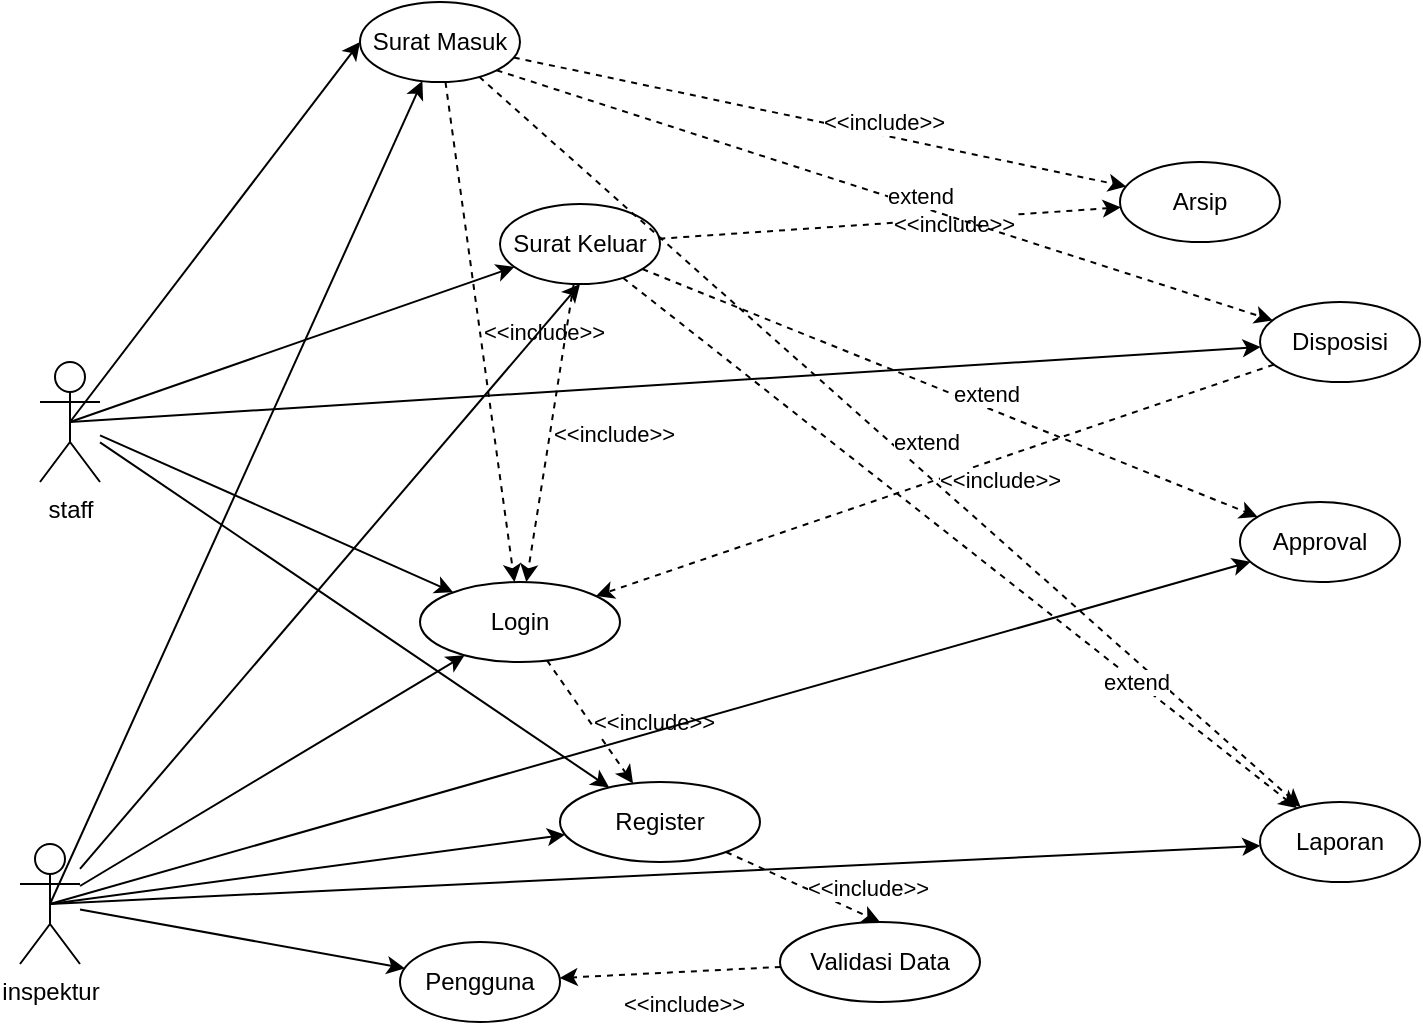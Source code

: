 <mxfile version="21.1.6" type="github">
  <diagram name="Page-1" id="hyMsCgIPcJeNSZvqZAOg">
    <mxGraphModel dx="733" dy="403" grid="1" gridSize="10" guides="1" tooltips="1" connect="1" arrows="1" fold="1" page="1" pageScale="1" pageWidth="850" pageHeight="1100" math="0" shadow="0">
      <root>
        <mxCell id="0" />
        <mxCell id="1" parent="0" />
        <mxCell id="cplB73M7RJZwCSe0u48R-4" style="rounded=0;orthogonalLoop=1;jettySize=auto;html=1;exitX=0.5;exitY=0.5;exitDx=0;exitDy=0;exitPerimeter=0;entryX=0;entryY=0.5;entryDx=0;entryDy=0;" edge="1" parent="1" source="cplB73M7RJZwCSe0u48R-1" target="cplB73M7RJZwCSe0u48R-3">
          <mxGeometry relative="1" as="geometry" />
        </mxCell>
        <mxCell id="cplB73M7RJZwCSe0u48R-16" style="rounded=0;orthogonalLoop=1;jettySize=auto;html=1;" edge="1" parent="1" source="cplB73M7RJZwCSe0u48R-1" target="cplB73M7RJZwCSe0u48R-7">
          <mxGeometry relative="1" as="geometry" />
        </mxCell>
        <mxCell id="cplB73M7RJZwCSe0u48R-19" style="rounded=0;orthogonalLoop=1;jettySize=auto;html=1;" edge="1" parent="1" source="cplB73M7RJZwCSe0u48R-1" target="cplB73M7RJZwCSe0u48R-8">
          <mxGeometry relative="1" as="geometry" />
        </mxCell>
        <mxCell id="cplB73M7RJZwCSe0u48R-1" value="staff" style="shape=umlActor;verticalLabelPosition=bottom;verticalAlign=top;html=1;outlineConnect=0;" vertex="1" parent="1">
          <mxGeometry x="90" y="200" width="30" height="60" as="geometry" />
        </mxCell>
        <mxCell id="cplB73M7RJZwCSe0u48R-3" value="Surat Masuk" style="ellipse;whiteSpace=wrap;html=1;" vertex="1" parent="1">
          <mxGeometry x="250" y="20" width="80" height="40" as="geometry" />
        </mxCell>
        <mxCell id="cplB73M7RJZwCSe0u48R-17" style="rounded=0;orthogonalLoop=1;jettySize=auto;html=1;" edge="1" parent="1" source="cplB73M7RJZwCSe0u48R-5" target="cplB73M7RJZwCSe0u48R-7">
          <mxGeometry relative="1" as="geometry" />
        </mxCell>
        <mxCell id="cplB73M7RJZwCSe0u48R-5" value="inspektur" style="shape=umlActor;verticalLabelPosition=bottom;verticalAlign=top;html=1;outlineConnect=0;" vertex="1" parent="1">
          <mxGeometry x="80" y="441" width="30" height="60" as="geometry" />
        </mxCell>
        <mxCell id="cplB73M7RJZwCSe0u48R-7" value="Login" style="ellipse;whiteSpace=wrap;html=1;" vertex="1" parent="1">
          <mxGeometry x="280" y="310" width="100" height="40" as="geometry" />
        </mxCell>
        <mxCell id="cplB73M7RJZwCSe0u48R-8" value="Register" style="ellipse;whiteSpace=wrap;html=1;" vertex="1" parent="1">
          <mxGeometry x="350" y="410" width="100" height="40" as="geometry" />
        </mxCell>
        <mxCell id="cplB73M7RJZwCSe0u48R-9" value="Validasi Data" style="ellipse;whiteSpace=wrap;html=1;" vertex="1" parent="1">
          <mxGeometry x="460" y="480" width="100" height="40" as="geometry" />
        </mxCell>
        <mxCell id="cplB73M7RJZwCSe0u48R-14" value="&amp;lt;&amp;lt;include&amp;gt;&amp;gt;" style="endArrow=classic;html=1;rounded=0;dashed=1;align=left;" edge="1" parent="1" source="cplB73M7RJZwCSe0u48R-7" target="cplB73M7RJZwCSe0u48R-8">
          <mxGeometry width="50" height="50" relative="1" as="geometry">
            <mxPoint x="430" y="510" as="sourcePoint" />
            <mxPoint x="480" y="460" as="targetPoint" />
          </mxGeometry>
        </mxCell>
        <mxCell id="cplB73M7RJZwCSe0u48R-15" value="&amp;lt;&amp;lt;include&amp;gt;&amp;gt;" style="endArrow=classic;html=1;rounded=0;dashed=1;align=left;entryX=0.5;entryY=0;entryDx=0;entryDy=0;" edge="1" parent="1" source="cplB73M7RJZwCSe0u48R-8" target="cplB73M7RJZwCSe0u48R-9">
          <mxGeometry width="50" height="50" relative="1" as="geometry">
            <mxPoint x="340" y="511" as="sourcePoint" />
            <mxPoint x="340" y="550" as="targetPoint" />
          </mxGeometry>
        </mxCell>
        <mxCell id="cplB73M7RJZwCSe0u48R-20" style="rounded=0;orthogonalLoop=1;jettySize=auto;html=1;exitX=0.5;exitY=0.5;exitDx=0;exitDy=0;exitPerimeter=0;" edge="1" parent="1" source="cplB73M7RJZwCSe0u48R-5" target="cplB73M7RJZwCSe0u48R-8">
          <mxGeometry relative="1" as="geometry">
            <mxPoint x="180" y="760" as="sourcePoint" />
            <mxPoint x="322" y="510" as="targetPoint" />
          </mxGeometry>
        </mxCell>
        <mxCell id="cplB73M7RJZwCSe0u48R-23" value="Surat Keluar" style="ellipse;whiteSpace=wrap;html=1;" vertex="1" parent="1">
          <mxGeometry x="320" y="121" width="80" height="40" as="geometry" />
        </mxCell>
        <mxCell id="cplB73M7RJZwCSe0u48R-24" style="rounded=0;orthogonalLoop=1;jettySize=auto;html=1;exitX=0.5;exitY=0.5;exitDx=0;exitDy=0;exitPerimeter=0;" edge="1" parent="1" source="cplB73M7RJZwCSe0u48R-1" target="cplB73M7RJZwCSe0u48R-23">
          <mxGeometry relative="1" as="geometry">
            <mxPoint x="500" y="350" as="sourcePoint" />
            <mxPoint x="685" y="190" as="targetPoint" />
          </mxGeometry>
        </mxCell>
        <mxCell id="cplB73M7RJZwCSe0u48R-25" value="Disposisi" style="ellipse;whiteSpace=wrap;html=1;" vertex="1" parent="1">
          <mxGeometry x="700" y="170" width="80" height="40" as="geometry" />
        </mxCell>
        <mxCell id="cplB73M7RJZwCSe0u48R-26" value="Arsip" style="ellipse;whiteSpace=wrap;html=1;" vertex="1" parent="1">
          <mxGeometry x="630" y="100" width="80" height="40" as="geometry" />
        </mxCell>
        <mxCell id="cplB73M7RJZwCSe0u48R-27" style="rounded=0;orthogonalLoop=1;jettySize=auto;html=1;exitX=0.5;exitY=0.5;exitDx=0;exitDy=0;exitPerimeter=0;" edge="1" parent="1" source="cplB73M7RJZwCSe0u48R-1" target="cplB73M7RJZwCSe0u48R-25">
          <mxGeometry relative="1" as="geometry">
            <mxPoint x="510" y="242" as="sourcePoint" />
            <mxPoint x="689" y="200" as="targetPoint" />
          </mxGeometry>
        </mxCell>
        <mxCell id="cplB73M7RJZwCSe0u48R-28" value="&amp;lt;&amp;lt;include&amp;gt;&amp;gt;" style="endArrow=classic;html=1;rounded=0;dashed=1;align=left;" edge="1" parent="1" source="cplB73M7RJZwCSe0u48R-3" target="cplB73M7RJZwCSe0u48R-26">
          <mxGeometry width="50" height="50" relative="1" as="geometry">
            <mxPoint x="471" y="511" as="sourcePoint" />
            <mxPoint x="471" y="550" as="targetPoint" />
          </mxGeometry>
        </mxCell>
        <mxCell id="cplB73M7RJZwCSe0u48R-29" value="&amp;lt;&amp;lt;include&amp;gt;&amp;gt;" style="endArrow=classic;html=1;rounded=0;dashed=1;align=left;" edge="1" parent="1" source="cplB73M7RJZwCSe0u48R-23" target="cplB73M7RJZwCSe0u48R-26">
          <mxGeometry width="50" height="50" relative="1" as="geometry">
            <mxPoint x="375" y="154" as="sourcePoint" />
            <mxPoint x="515" y="194" as="targetPoint" />
          </mxGeometry>
        </mxCell>
        <mxCell id="cplB73M7RJZwCSe0u48R-30" value="&amp;lt;&amp;lt;include&amp;gt;&amp;gt;" style="endArrow=classic;html=1;rounded=0;dashed=1;align=left;" edge="1" parent="1" source="cplB73M7RJZwCSe0u48R-3" target="cplB73M7RJZwCSe0u48R-7">
          <mxGeometry width="50" height="50" relative="1" as="geometry">
            <mxPoint x="486" y="119" as="sourcePoint" />
            <mxPoint x="645" y="161" as="targetPoint" />
          </mxGeometry>
        </mxCell>
        <mxCell id="cplB73M7RJZwCSe0u48R-31" value="&amp;lt;&amp;lt;include&amp;gt;&amp;gt;" style="endArrow=classic;html=1;rounded=0;dashed=1;align=left;" edge="1" parent="1" source="cplB73M7RJZwCSe0u48R-23" target="cplB73M7RJZwCSe0u48R-7">
          <mxGeometry width="50" height="50" relative="1" as="geometry">
            <mxPoint x="445" y="90" as="sourcePoint" />
            <mxPoint x="345" y="471" as="targetPoint" />
          </mxGeometry>
        </mxCell>
        <mxCell id="cplB73M7RJZwCSe0u48R-33" value="&amp;lt;&amp;lt;include&amp;gt;&amp;gt;" style="endArrow=classic;html=1;rounded=0;dashed=1;align=left;" edge="1" parent="1" source="cplB73M7RJZwCSe0u48R-25" target="cplB73M7RJZwCSe0u48R-7">
          <mxGeometry width="50" height="50" relative="1" as="geometry">
            <mxPoint x="577" y="171" as="sourcePoint" />
            <mxPoint x="479" y="471" as="targetPoint" />
          </mxGeometry>
        </mxCell>
        <mxCell id="cplB73M7RJZwCSe0u48R-34" value="Pengguna" style="ellipse;whiteSpace=wrap;html=1;" vertex="1" parent="1">
          <mxGeometry x="270" y="490" width="80" height="40" as="geometry" />
        </mxCell>
        <mxCell id="cplB73M7RJZwCSe0u48R-35" value="Laporan" style="ellipse;whiteSpace=wrap;html=1;" vertex="1" parent="1">
          <mxGeometry x="700" y="420" width="80" height="40" as="geometry" />
        </mxCell>
        <mxCell id="cplB73M7RJZwCSe0u48R-36" value="Approval" style="ellipse;whiteSpace=wrap;html=1;" vertex="1" parent="1">
          <mxGeometry x="690" y="270" width="80" height="40" as="geometry" />
        </mxCell>
        <mxCell id="cplB73M7RJZwCSe0u48R-37" style="rounded=0;orthogonalLoop=1;jettySize=auto;html=1;exitX=0.5;exitY=0.5;exitDx=0;exitDy=0;exitPerimeter=0;" edge="1" parent="1" source="cplB73M7RJZwCSe0u48R-5" target="cplB73M7RJZwCSe0u48R-35">
          <mxGeometry relative="1" as="geometry">
            <mxPoint x="130" y="549" as="sourcePoint" />
            <mxPoint x="322" y="345" as="targetPoint" />
          </mxGeometry>
        </mxCell>
        <mxCell id="cplB73M7RJZwCSe0u48R-38" style="rounded=0;orthogonalLoop=1;jettySize=auto;html=1;" edge="1" parent="1" source="cplB73M7RJZwCSe0u48R-5" target="cplB73M7RJZwCSe0u48R-34">
          <mxGeometry relative="1" as="geometry">
            <mxPoint x="140" y="559" as="sourcePoint" />
            <mxPoint x="332" y="355" as="targetPoint" />
          </mxGeometry>
        </mxCell>
        <mxCell id="cplB73M7RJZwCSe0u48R-39" style="rounded=0;orthogonalLoop=1;jettySize=auto;html=1;entryX=0.5;entryY=1;entryDx=0;entryDy=0;" edge="1" parent="1" source="cplB73M7RJZwCSe0u48R-5" target="cplB73M7RJZwCSe0u48R-23">
          <mxGeometry relative="1" as="geometry">
            <mxPoint x="150" y="569" as="sourcePoint" />
            <mxPoint x="342" y="365" as="targetPoint" />
          </mxGeometry>
        </mxCell>
        <mxCell id="cplB73M7RJZwCSe0u48R-40" style="rounded=0;orthogonalLoop=1;jettySize=auto;html=1;exitX=0.5;exitY=0.5;exitDx=0;exitDy=0;exitPerimeter=0;" edge="1" parent="1" source="cplB73M7RJZwCSe0u48R-5" target="cplB73M7RJZwCSe0u48R-3">
          <mxGeometry relative="1" as="geometry">
            <mxPoint x="160" y="579" as="sourcePoint" />
            <mxPoint x="352" y="375" as="targetPoint" />
          </mxGeometry>
        </mxCell>
        <mxCell id="cplB73M7RJZwCSe0u48R-41" style="rounded=0;orthogonalLoop=1;jettySize=auto;html=1;exitX=0.5;exitY=0.5;exitDx=0;exitDy=0;exitPerimeter=0;" edge="1" parent="1" source="cplB73M7RJZwCSe0u48R-5" target="cplB73M7RJZwCSe0u48R-36">
          <mxGeometry relative="1" as="geometry">
            <mxPoint x="222" y="744" as="sourcePoint" />
            <mxPoint x="656" y="401" as="targetPoint" />
          </mxGeometry>
        </mxCell>
        <mxCell id="cplB73M7RJZwCSe0u48R-42" value="extend" style="endArrow=classic;html=1;rounded=0;dashed=1;align=left;" edge="1" parent="1" source="cplB73M7RJZwCSe0u48R-3" target="cplB73M7RJZwCSe0u48R-35">
          <mxGeometry width="50" height="50" relative="1" as="geometry">
            <mxPoint x="552" y="41" as="sourcePoint" />
            <mxPoint x="711" y="83" as="targetPoint" />
          </mxGeometry>
        </mxCell>
        <mxCell id="cplB73M7RJZwCSe0u48R-43" value="extend" style="endArrow=classic;html=1;rounded=0;dashed=1;align=left;" edge="1" parent="1" source="cplB73M7RJZwCSe0u48R-23" target="cplB73M7RJZwCSe0u48R-35">
          <mxGeometry x="0.457" y="-11" width="50" height="50" relative="1" as="geometry">
            <mxPoint x="508" y="88" as="sourcePoint" />
            <mxPoint x="742" y="322" as="targetPoint" />
            <mxPoint as="offset" />
          </mxGeometry>
        </mxCell>
        <mxCell id="cplB73M7RJZwCSe0u48R-44" value="extend" style="endArrow=classic;html=1;rounded=0;dashed=1;align=left;exitX=1;exitY=1;exitDx=0;exitDy=0;" edge="1" parent="1" source="cplB73M7RJZwCSe0u48R-3" target="cplB73M7RJZwCSe0u48R-25">
          <mxGeometry width="50" height="50" relative="1" as="geometry">
            <mxPoint x="397" y="101" as="sourcePoint" />
            <mxPoint x="693" y="260" as="targetPoint" />
          </mxGeometry>
        </mxCell>
        <mxCell id="cplB73M7RJZwCSe0u48R-45" value="extend" style="endArrow=classic;html=1;rounded=0;dashed=1;align=left;" edge="1" parent="1" source="cplB73M7RJZwCSe0u48R-23" target="cplB73M7RJZwCSe0u48R-36">
          <mxGeometry width="50" height="50" relative="1" as="geometry">
            <mxPoint x="328" y="64" as="sourcePoint" />
            <mxPoint x="716" y="189" as="targetPoint" />
          </mxGeometry>
        </mxCell>
        <mxCell id="cplB73M7RJZwCSe0u48R-46" value="&amp;lt;&amp;lt;include&amp;gt;&amp;gt;" style="endArrow=classic;html=1;rounded=0;dashed=1;align=left;" edge="1" parent="1" source="cplB73M7RJZwCSe0u48R-9" target="cplB73M7RJZwCSe0u48R-34">
          <mxGeometry x="0.466" y="14" width="50" height="50" relative="1" as="geometry">
            <mxPoint x="429" y="552" as="sourcePoint" />
            <mxPoint x="460" y="583" as="targetPoint" />
            <mxPoint as="offset" />
          </mxGeometry>
        </mxCell>
      </root>
    </mxGraphModel>
  </diagram>
</mxfile>
